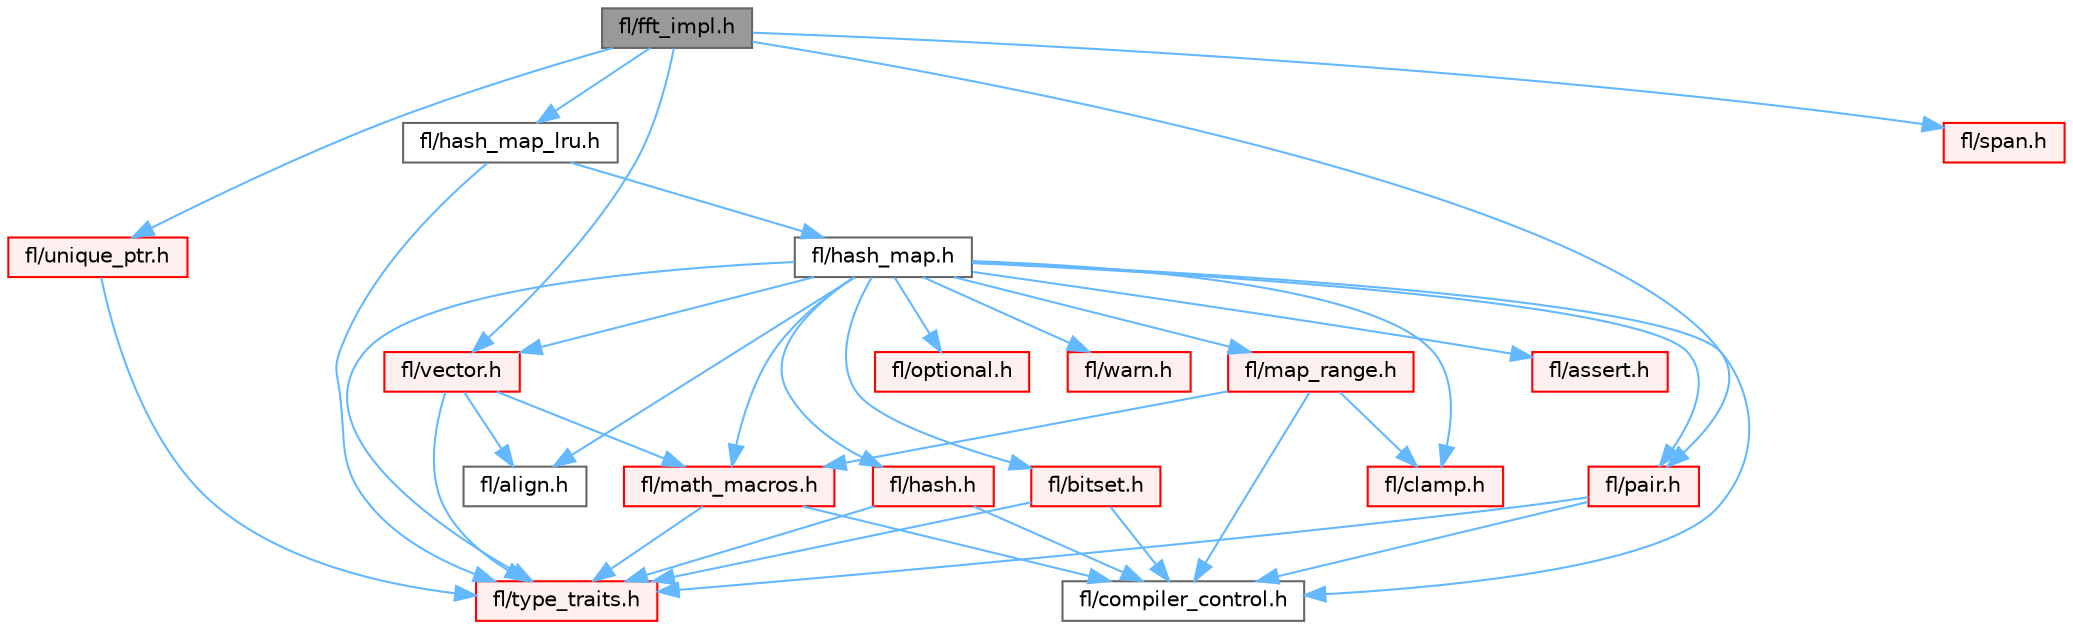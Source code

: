 digraph "fl/fft_impl.h"
{
 // INTERACTIVE_SVG=YES
 // LATEX_PDF_SIZE
  bgcolor="transparent";
  edge [fontname=Helvetica,fontsize=10,labelfontname=Helvetica,labelfontsize=10];
  node [fontname=Helvetica,fontsize=10,shape=box,height=0.2,width=0.4];
  Node1 [id="Node000001",label="fl/fft_impl.h",height=0.2,width=0.4,color="gray40", fillcolor="grey60", style="filled", fontcolor="black",tooltip=" "];
  Node1 -> Node2 [id="edge1_Node000001_Node000002",color="steelblue1",style="solid",tooltip=" "];
  Node2 [id="Node000002",label="fl/hash_map_lru.h",height=0.2,width=0.4,color="grey40", fillcolor="white", style="filled",URL="$dd/d0c/hash__map__lru_8h.html",tooltip=" "];
  Node2 -> Node3 [id="edge2_Node000002_Node000003",color="steelblue1",style="solid",tooltip=" "];
  Node3 [id="Node000003",label="fl/hash_map.h",height=0.2,width=0.4,color="grey40", fillcolor="white", style="filled",URL="$d6/d13/hash__map_8h.html",tooltip=" "];
  Node3 -> Node4 [id="edge3_Node000003_Node000004",color="steelblue1",style="solid",tooltip=" "];
  Node4 [id="Node000004",label="fl/assert.h",height=0.2,width=0.4,color="red", fillcolor="#FFF0F0", style="filled",URL="$dc/da7/assert_8h.html",tooltip=" "];
  Node3 -> Node6 [id="edge4_Node000003_Node000006",color="steelblue1",style="solid",tooltip=" "];
  Node6 [id="Node000006",label="fl/bitset.h",height=0.2,width=0.4,color="red", fillcolor="#FFF0F0", style="filled",URL="$d1/d69/bitset_8h.html",tooltip=" "];
  Node6 -> Node22 [id="edge5_Node000006_Node000022",color="steelblue1",style="solid",tooltip=" "];
  Node22 [id="Node000022",label="fl/type_traits.h",height=0.2,width=0.4,color="red", fillcolor="#FFF0F0", style="filled",URL="$df/d63/type__traits_8h.html",tooltip=" "];
  Node6 -> Node21 [id="edge6_Node000006_Node000021",color="steelblue1",style="solid",tooltip=" "];
  Node21 [id="Node000021",label="fl/compiler_control.h",height=0.2,width=0.4,color="grey40", fillcolor="white", style="filled",URL="$d4/d54/compiler__control_8h.html",tooltip=" "];
  Node3 -> Node17 [id="edge7_Node000003_Node000017",color="steelblue1",style="solid",tooltip=" "];
  Node17 [id="Node000017",label="fl/clamp.h",height=0.2,width=0.4,color="red", fillcolor="#FFF0F0", style="filled",URL="$d6/dd3/clamp_8h.html",tooltip=" "];
  Node3 -> Node55 [id="edge8_Node000003_Node000055",color="steelblue1",style="solid",tooltip=" "];
  Node55 [id="Node000055",label="fl/hash.h",height=0.2,width=0.4,color="red", fillcolor="#FFF0F0", style="filled",URL="$db/dfb/hash_8h.html",tooltip=" "];
  Node55 -> Node22 [id="edge9_Node000055_Node000022",color="steelblue1",style="solid",tooltip=" "];
  Node55 -> Node21 [id="edge10_Node000055_Node000021",color="steelblue1",style="solid",tooltip=" "];
  Node3 -> Node19 [id="edge11_Node000003_Node000019",color="steelblue1",style="solid",tooltip=" "];
  Node19 [id="Node000019",label="fl/map_range.h",height=0.2,width=0.4,color="red", fillcolor="#FFF0F0", style="filled",URL="$d1/d47/map__range_8h.html",tooltip=" "];
  Node19 -> Node17 [id="edge12_Node000019_Node000017",color="steelblue1",style="solid",tooltip=" "];
  Node19 -> Node20 [id="edge13_Node000019_Node000020",color="steelblue1",style="solid",tooltip=" "];
  Node20 [id="Node000020",label="fl/math_macros.h",height=0.2,width=0.4,color="red", fillcolor="#FFF0F0", style="filled",URL="$d8/db8/math__macros_8h.html",tooltip=" "];
  Node20 -> Node21 [id="edge14_Node000020_Node000021",color="steelblue1",style="solid",tooltip=" "];
  Node20 -> Node22 [id="edge15_Node000020_Node000022",color="steelblue1",style="solid",tooltip=" "];
  Node19 -> Node21 [id="edge16_Node000019_Node000021",color="steelblue1",style="solid",tooltip=" "];
  Node3 -> Node48 [id="edge17_Node000003_Node000048",color="steelblue1",style="solid",tooltip=" "];
  Node48 [id="Node000048",label="fl/optional.h",height=0.2,width=0.4,color="red", fillcolor="#FFF0F0", style="filled",URL="$dc/d62/optional_8h.html",tooltip=" "];
  Node3 -> Node56 [id="edge18_Node000003_Node000056",color="steelblue1",style="solid",tooltip=" "];
  Node56 [id="Node000056",label="fl/pair.h",height=0.2,width=0.4,color="red", fillcolor="#FFF0F0", style="filled",URL="$d3/d41/pair_8h.html",tooltip=" "];
  Node56 -> Node21 [id="edge19_Node000056_Node000021",color="steelblue1",style="solid",tooltip=" "];
  Node56 -> Node22 [id="edge20_Node000056_Node000022",color="steelblue1",style="solid",tooltip=" "];
  Node3 -> Node22 [id="edge21_Node000003_Node000022",color="steelblue1",style="solid",tooltip=" "];
  Node3 -> Node50 [id="edge22_Node000003_Node000050",color="steelblue1",style="solid",tooltip=" "];
  Node50 [id="Node000050",label="fl/vector.h",height=0.2,width=0.4,color="red", fillcolor="#FFF0F0", style="filled",URL="$d6/d68/vector_8h.html",tooltip=" "];
  Node50 -> Node20 [id="edge23_Node000050_Node000020",color="steelblue1",style="solid",tooltip=" "];
  Node50 -> Node22 [id="edge24_Node000050_Node000022",color="steelblue1",style="solid",tooltip=" "];
  Node50 -> Node46 [id="edge25_Node000050_Node000046",color="steelblue1",style="solid",tooltip=" "];
  Node46 [id="Node000046",label="fl/align.h",height=0.2,width=0.4,color="grey40", fillcolor="white", style="filled",URL="$d1/ddf/align_8h.html",tooltip=" "];
  Node3 -> Node57 [id="edge26_Node000003_Node000057",color="steelblue1",style="solid",tooltip=" "];
  Node57 [id="Node000057",label="fl/warn.h",height=0.2,width=0.4,color="red", fillcolor="#FFF0F0", style="filled",URL="$de/d77/warn_8h.html",tooltip=" "];
  Node3 -> Node46 [id="edge27_Node000003_Node000046",color="steelblue1",style="solid",tooltip=" "];
  Node3 -> Node21 [id="edge28_Node000003_Node000021",color="steelblue1",style="solid",tooltip=" "];
  Node3 -> Node20 [id="edge29_Node000003_Node000020",color="steelblue1",style="solid",tooltip=" "];
  Node2 -> Node22 [id="edge30_Node000002_Node000022",color="steelblue1",style="solid",tooltip=" "];
  Node1 -> Node56 [id="edge31_Node000001_Node000056",color="steelblue1",style="solid",tooltip=" "];
  Node1 -> Node28 [id="edge32_Node000001_Node000028",color="steelblue1",style="solid",tooltip=" "];
  Node28 [id="Node000028",label="fl/unique_ptr.h",height=0.2,width=0.4,color="red", fillcolor="#FFF0F0", style="filled",URL="$da/d4b/unique__ptr_8h.html",tooltip=" "];
  Node28 -> Node22 [id="edge33_Node000028_Node000022",color="steelblue1",style="solid",tooltip=" "];
  Node1 -> Node53 [id="edge34_Node000001_Node000053",color="steelblue1",style="solid",tooltip=" "];
  Node53 [id="Node000053",label="fl/span.h",height=0.2,width=0.4,color="red", fillcolor="#FFF0F0", style="filled",URL="$d4/d7a/span_8h.html",tooltip=" "];
  Node1 -> Node50 [id="edge35_Node000001_Node000050",color="steelblue1",style="solid",tooltip=" "];
}
